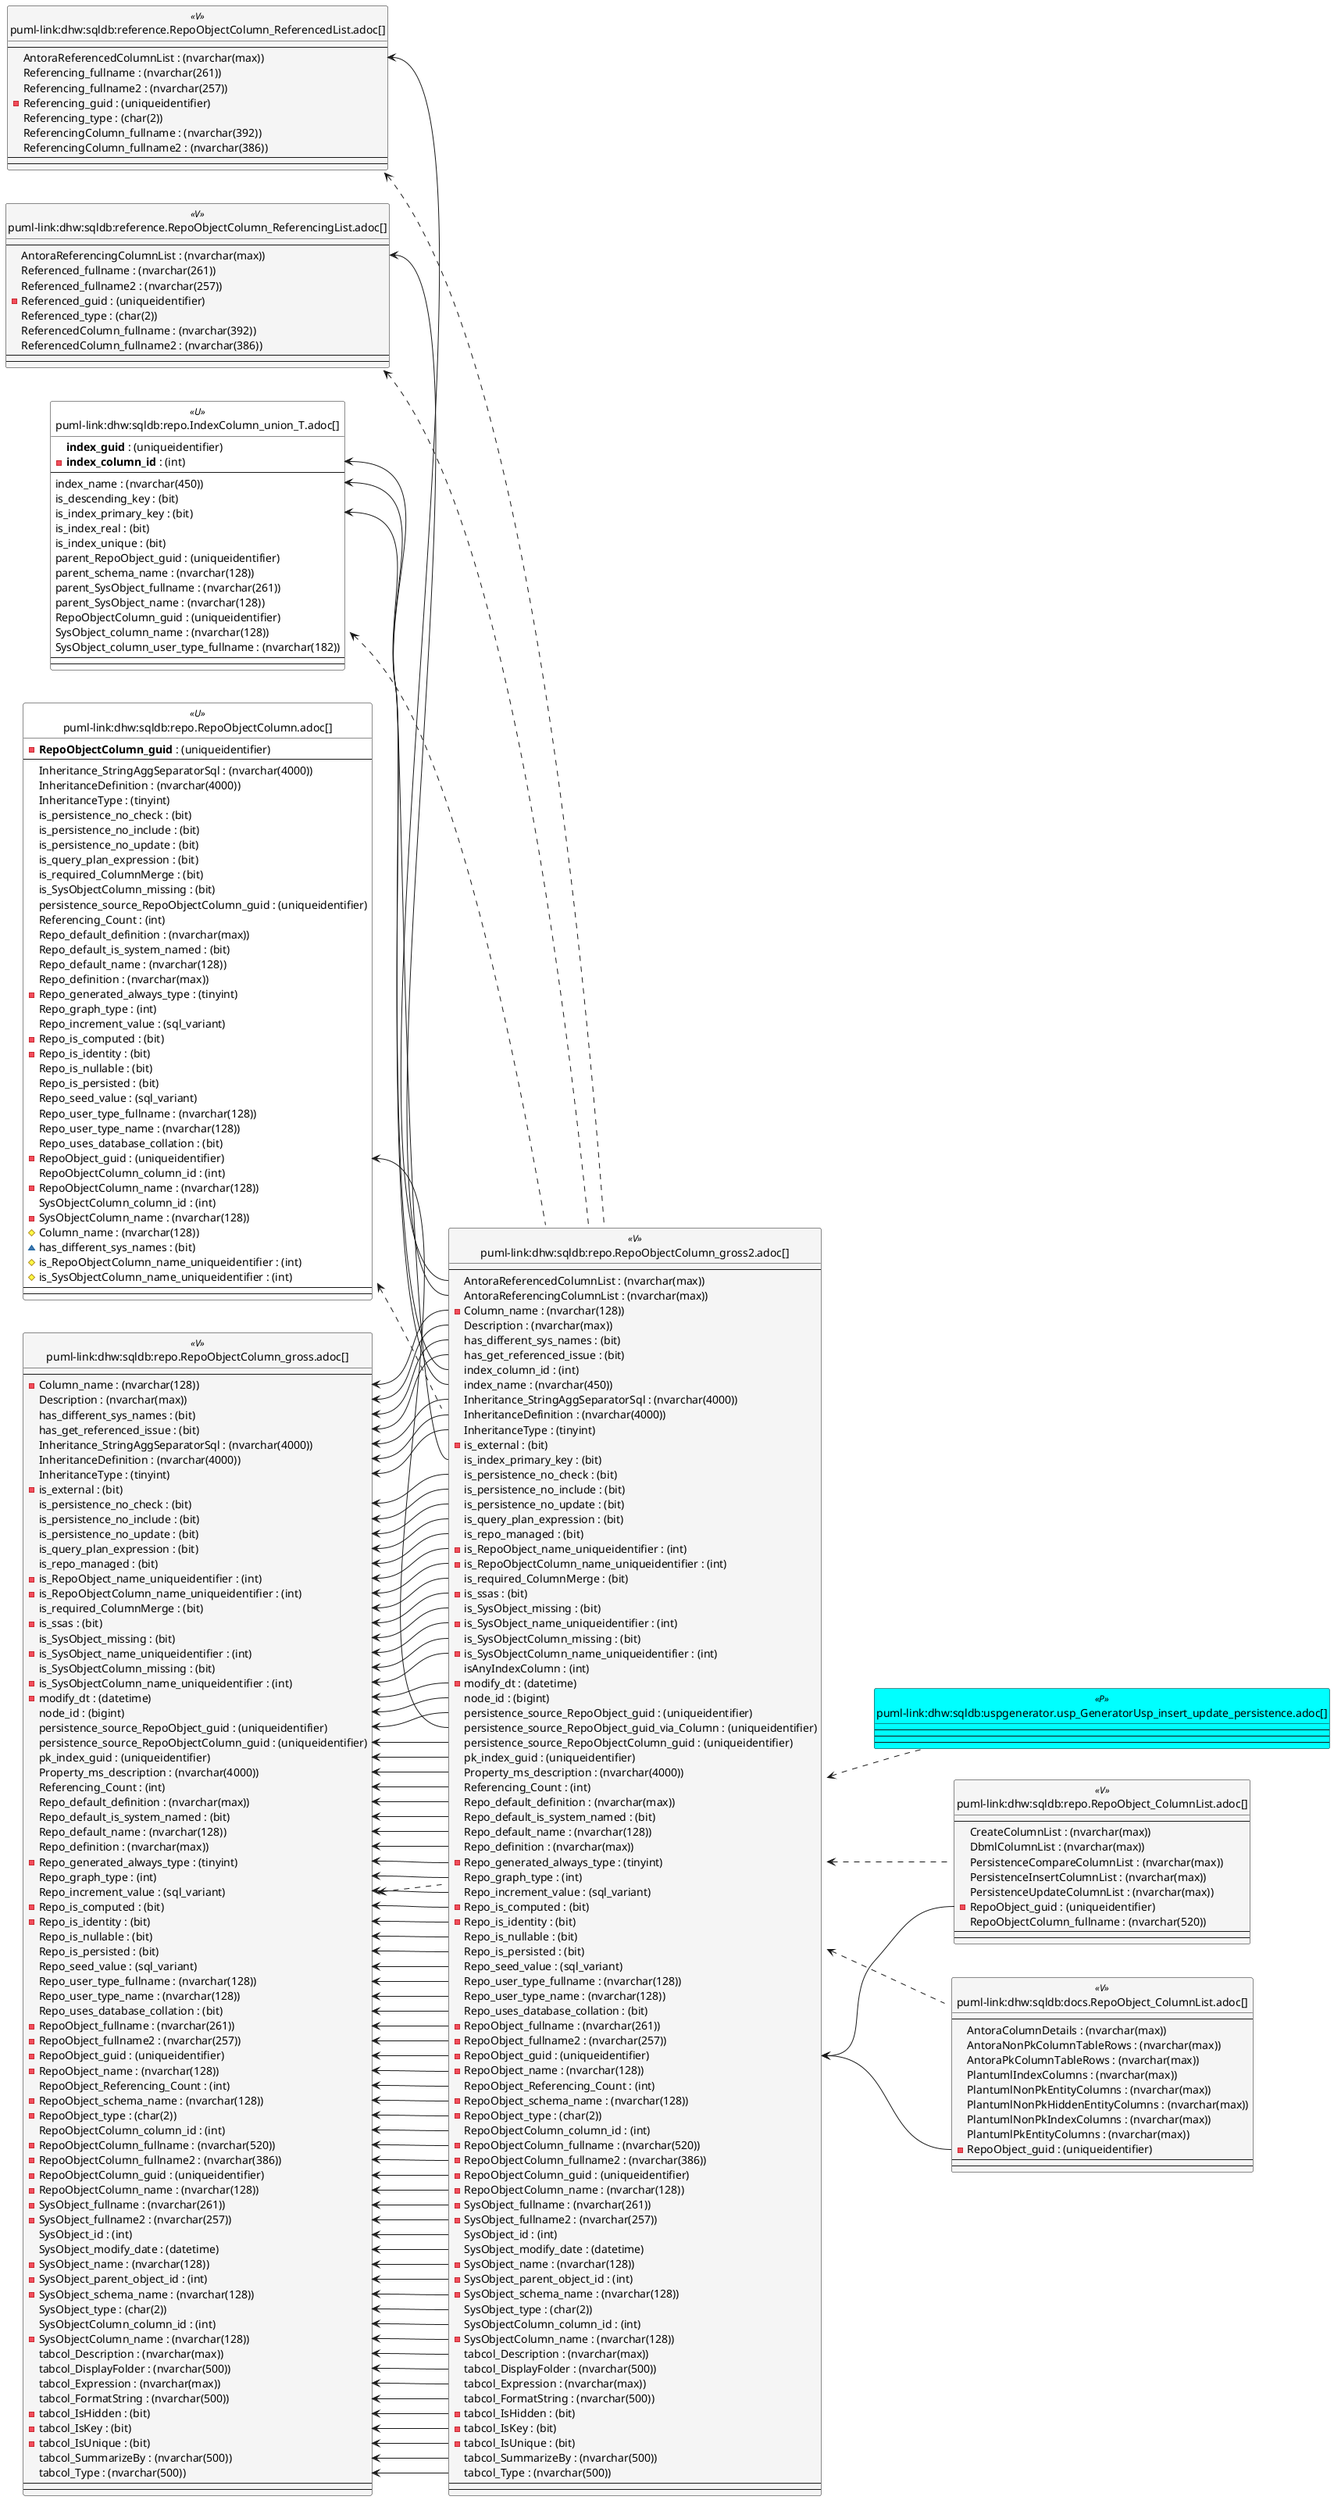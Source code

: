 @startuml
left to right direction
'top to bottom direction
hide circle
'avoide "." issues:
set namespaceSeparator none


skinparam class {
  BackgroundColor White
  BackgroundColor<<FN>> Yellow
  BackgroundColor<<FS>> Yellow
  BackgroundColor<<FT>> LightGray
  BackgroundColor<<IF>> Yellow
  BackgroundColor<<IS>> Yellow
  BackgroundColor<<P>> Aqua
  BackgroundColor<<PC>> Aqua
  BackgroundColor<<SN>> Yellow
  BackgroundColor<<SO>> SlateBlue
  BackgroundColor<<TF>> LightGray
  BackgroundColor<<TR>> Tomato
  BackgroundColor<<U>> White
  BackgroundColor<<V>> WhiteSmoke
  BackgroundColor<<X>> Aqua
  BackgroundColor<<external>> AliceBlue
}


entity "puml-link:dhw:sqldb:docs.RepoObject_ColumnList.adoc[]" as docs.RepoObject_ColumnList << V >> {
  --
  AntoraColumnDetails : (nvarchar(max))
  AntoraNonPkColumnTableRows : (nvarchar(max))
  AntoraPkColumnTableRows : (nvarchar(max))
  PlantumlIndexColumns : (nvarchar(max))
  PlantumlNonPkEntityColumns : (nvarchar(max))
  PlantumlNonPkHiddenEntityColumns : (nvarchar(max))
  PlantumlNonPkIndexColumns : (nvarchar(max))
  PlantumlPkEntityColumns : (nvarchar(max))
  - RepoObject_guid : (uniqueidentifier)
  --
  --
}

entity "puml-link:dhw:sqldb:reference.RepoObjectColumn_ReferencedList.adoc[]" as reference.RepoObjectColumn_ReferencedList << V >> {
  --
  AntoraReferencedColumnList : (nvarchar(max))
  Referencing_fullname : (nvarchar(261))
  Referencing_fullname2 : (nvarchar(257))
  - Referencing_guid : (uniqueidentifier)
  Referencing_type : (char(2))
  ReferencingColumn_fullname : (nvarchar(392))
  ReferencingColumn_fullname2 : (nvarchar(386))
  --
  --
}

entity "puml-link:dhw:sqldb:reference.RepoObjectColumn_ReferencingList.adoc[]" as reference.RepoObjectColumn_ReferencingList << V >> {
  --
  AntoraReferencingColumnList : (nvarchar(max))
  Referenced_fullname : (nvarchar(261))
  Referenced_fullname2 : (nvarchar(257))
  - Referenced_guid : (uniqueidentifier)
  Referenced_type : (char(2))
  ReferencedColumn_fullname : (nvarchar(392))
  ReferencedColumn_fullname2 : (nvarchar(386))
  --
  --
}

entity "puml-link:dhw:sqldb:repo.IndexColumn_union_T.adoc[]" as repo.IndexColumn_union_T << U >> {
  **index_guid** : (uniqueidentifier)
  - **index_column_id** : (int)
  --
  index_name : (nvarchar(450))
  is_descending_key : (bit)
  is_index_primary_key : (bit)
  is_index_real : (bit)
  is_index_unique : (bit)
  parent_RepoObject_guid : (uniqueidentifier)
  parent_schema_name : (nvarchar(128))
  parent_SysObject_fullname : (nvarchar(261))
  parent_SysObject_name : (nvarchar(128))
  RepoObjectColumn_guid : (uniqueidentifier)
  SysObject_column_name : (nvarchar(128))
  SysObject_column_user_type_fullname : (nvarchar(182))
  --
  --
}

entity "puml-link:dhw:sqldb:repo.RepoObject_ColumnList.adoc[]" as repo.RepoObject_ColumnList << V >> {
  --
  CreateColumnList : (nvarchar(max))
  DbmlColumnList : (nvarchar(max))
  PersistenceCompareColumnList : (nvarchar(max))
  PersistenceInsertColumnList : (nvarchar(max))
  PersistenceUpdateColumnList : (nvarchar(max))
  - RepoObject_guid : (uniqueidentifier)
  RepoObjectColumn_fullname : (nvarchar(520))
  --
  --
}

entity "puml-link:dhw:sqldb:repo.RepoObjectColumn.adoc[]" as repo.RepoObjectColumn << U >> {
  - **RepoObjectColumn_guid** : (uniqueidentifier)
  --
  Inheritance_StringAggSeparatorSql : (nvarchar(4000))
  InheritanceDefinition : (nvarchar(4000))
  InheritanceType : (tinyint)
  is_persistence_no_check : (bit)
  is_persistence_no_include : (bit)
  is_persistence_no_update : (bit)
  is_query_plan_expression : (bit)
  is_required_ColumnMerge : (bit)
  is_SysObjectColumn_missing : (bit)
  persistence_source_RepoObjectColumn_guid : (uniqueidentifier)
  Referencing_Count : (int)
  Repo_default_definition : (nvarchar(max))
  Repo_default_is_system_named : (bit)
  Repo_default_name : (nvarchar(128))
  Repo_definition : (nvarchar(max))
  - Repo_generated_always_type : (tinyint)
  Repo_graph_type : (int)
  Repo_increment_value : (sql_variant)
  - Repo_is_computed : (bit)
  - Repo_is_identity : (bit)
  Repo_is_nullable : (bit)
  Repo_is_persisted : (bit)
  Repo_seed_value : (sql_variant)
  Repo_user_type_fullname : (nvarchar(128))
  Repo_user_type_name : (nvarchar(128))
  Repo_uses_database_collation : (bit)
  - RepoObject_guid : (uniqueidentifier)
  RepoObjectColumn_column_id : (int)
  - RepoObjectColumn_name : (nvarchar(128))
  SysObjectColumn_column_id : (int)
  - SysObjectColumn_name : (nvarchar(128))
  # Column_name : (nvarchar(128))
  ~ has_different_sys_names : (bit)
  # is_RepoObjectColumn_name_uniqueidentifier : (int)
  # is_SysObjectColumn_name_uniqueidentifier : (int)
  --
  --
}

entity "puml-link:dhw:sqldb:repo.RepoObjectColumn_gross.adoc[]" as repo.RepoObjectColumn_gross << V >> {
  --
  - Column_name : (nvarchar(128))
  Description : (nvarchar(max))
  has_different_sys_names : (bit)
  has_get_referenced_issue : (bit)
  Inheritance_StringAggSeparatorSql : (nvarchar(4000))
  InheritanceDefinition : (nvarchar(4000))
  InheritanceType : (tinyint)
  - is_external : (bit)
  is_persistence_no_check : (bit)
  is_persistence_no_include : (bit)
  is_persistence_no_update : (bit)
  is_query_plan_expression : (bit)
  is_repo_managed : (bit)
  - is_RepoObject_name_uniqueidentifier : (int)
  - is_RepoObjectColumn_name_uniqueidentifier : (int)
  is_required_ColumnMerge : (bit)
  - is_ssas : (bit)
  is_SysObject_missing : (bit)
  - is_SysObject_name_uniqueidentifier : (int)
  is_SysObjectColumn_missing : (bit)
  - is_SysObjectColumn_name_uniqueidentifier : (int)
  - modify_dt : (datetime)
  node_id : (bigint)
  persistence_source_RepoObject_guid : (uniqueidentifier)
  persistence_source_RepoObjectColumn_guid : (uniqueidentifier)
  pk_index_guid : (uniqueidentifier)
  Property_ms_description : (nvarchar(4000))
  Referencing_Count : (int)
  Repo_default_definition : (nvarchar(max))
  Repo_default_is_system_named : (bit)
  Repo_default_name : (nvarchar(128))
  Repo_definition : (nvarchar(max))
  - Repo_generated_always_type : (tinyint)
  Repo_graph_type : (int)
  Repo_increment_value : (sql_variant)
  - Repo_is_computed : (bit)
  - Repo_is_identity : (bit)
  Repo_is_nullable : (bit)
  Repo_is_persisted : (bit)
  Repo_seed_value : (sql_variant)
  Repo_user_type_fullname : (nvarchar(128))
  Repo_user_type_name : (nvarchar(128))
  Repo_uses_database_collation : (bit)
  - RepoObject_fullname : (nvarchar(261))
  - RepoObject_fullname2 : (nvarchar(257))
  - RepoObject_guid : (uniqueidentifier)
  - RepoObject_name : (nvarchar(128))
  RepoObject_Referencing_Count : (int)
  - RepoObject_schema_name : (nvarchar(128))
  - RepoObject_type : (char(2))
  RepoObjectColumn_column_id : (int)
  - RepoObjectColumn_fullname : (nvarchar(520))
  - RepoObjectColumn_fullname2 : (nvarchar(386))
  - RepoObjectColumn_guid : (uniqueidentifier)
  - RepoObjectColumn_name : (nvarchar(128))
  - SysObject_fullname : (nvarchar(261))
  - SysObject_fullname2 : (nvarchar(257))
  SysObject_id : (int)
  SysObject_modify_date : (datetime)
  - SysObject_name : (nvarchar(128))
  - SysObject_parent_object_id : (int)
  - SysObject_schema_name : (nvarchar(128))
  SysObject_type : (char(2))
  SysObjectColumn_column_id : (int)
  - SysObjectColumn_name : (nvarchar(128))
  tabcol_Description : (nvarchar(max))
  tabcol_DisplayFolder : (nvarchar(500))
  tabcol_Expression : (nvarchar(max))
  tabcol_FormatString : (nvarchar(500))
  - tabcol_IsHidden : (bit)
  - tabcol_IsKey : (bit)
  - tabcol_IsUnique : (bit)
  tabcol_SummarizeBy : (nvarchar(500))
  tabcol_Type : (nvarchar(500))
  --
  --
}

entity "puml-link:dhw:sqldb:repo.RepoObjectColumn_gross2.adoc[]" as repo.RepoObjectColumn_gross2 << V >> {
  --
  AntoraReferencedColumnList : (nvarchar(max))
  AntoraReferencingColumnList : (nvarchar(max))
  - Column_name : (nvarchar(128))
  Description : (nvarchar(max))
  has_different_sys_names : (bit)
  has_get_referenced_issue : (bit)
  index_column_id : (int)
  index_name : (nvarchar(450))
  Inheritance_StringAggSeparatorSql : (nvarchar(4000))
  InheritanceDefinition : (nvarchar(4000))
  InheritanceType : (tinyint)
  - is_external : (bit)
  is_index_primary_key : (bit)
  is_persistence_no_check : (bit)
  is_persistence_no_include : (bit)
  is_persistence_no_update : (bit)
  is_query_plan_expression : (bit)
  is_repo_managed : (bit)
  - is_RepoObject_name_uniqueidentifier : (int)
  - is_RepoObjectColumn_name_uniqueidentifier : (int)
  is_required_ColumnMerge : (bit)
  - is_ssas : (bit)
  is_SysObject_missing : (bit)
  - is_SysObject_name_uniqueidentifier : (int)
  is_SysObjectColumn_missing : (bit)
  - is_SysObjectColumn_name_uniqueidentifier : (int)
  isAnyIndexColumn : (int)
  - modify_dt : (datetime)
  node_id : (bigint)
  persistence_source_RepoObject_guid : (uniqueidentifier)
  persistence_source_RepoObject_guid_via_Column : (uniqueidentifier)
  persistence_source_RepoObjectColumn_guid : (uniqueidentifier)
  pk_index_guid : (uniqueidentifier)
  Property_ms_description : (nvarchar(4000))
  Referencing_Count : (int)
  Repo_default_definition : (nvarchar(max))
  Repo_default_is_system_named : (bit)
  Repo_default_name : (nvarchar(128))
  Repo_definition : (nvarchar(max))
  - Repo_generated_always_type : (tinyint)
  Repo_graph_type : (int)
  Repo_increment_value : (sql_variant)
  - Repo_is_computed : (bit)
  - Repo_is_identity : (bit)
  Repo_is_nullable : (bit)
  Repo_is_persisted : (bit)
  Repo_seed_value : (sql_variant)
  Repo_user_type_fullname : (nvarchar(128))
  Repo_user_type_name : (nvarchar(128))
  Repo_uses_database_collation : (bit)
  - RepoObject_fullname : (nvarchar(261))
  - RepoObject_fullname2 : (nvarchar(257))
  - RepoObject_guid : (uniqueidentifier)
  - RepoObject_name : (nvarchar(128))
  RepoObject_Referencing_Count : (int)
  - RepoObject_schema_name : (nvarchar(128))
  - RepoObject_type : (char(2))
  RepoObjectColumn_column_id : (int)
  - RepoObjectColumn_fullname : (nvarchar(520))
  - RepoObjectColumn_fullname2 : (nvarchar(386))
  - RepoObjectColumn_guid : (uniqueidentifier)
  - RepoObjectColumn_name : (nvarchar(128))
  - SysObject_fullname : (nvarchar(261))
  - SysObject_fullname2 : (nvarchar(257))
  SysObject_id : (int)
  SysObject_modify_date : (datetime)
  - SysObject_name : (nvarchar(128))
  - SysObject_parent_object_id : (int)
  - SysObject_schema_name : (nvarchar(128))
  SysObject_type : (char(2))
  SysObjectColumn_column_id : (int)
  - SysObjectColumn_name : (nvarchar(128))
  tabcol_Description : (nvarchar(max))
  tabcol_DisplayFolder : (nvarchar(500))
  tabcol_Expression : (nvarchar(max))
  tabcol_FormatString : (nvarchar(500))
  - tabcol_IsHidden : (bit)
  - tabcol_IsKey : (bit)
  - tabcol_IsUnique : (bit)
  tabcol_SummarizeBy : (nvarchar(500))
  tabcol_Type : (nvarchar(500))
  --
  --
}

entity "puml-link:dhw:sqldb:uspgenerator.usp_GeneratorUsp_insert_update_persistence.adoc[]" as uspgenerator.usp_GeneratorUsp_insert_update_persistence << P >> {
  --
  --
  --
}

reference.RepoObjectColumn_ReferencedList <.. repo.RepoObjectColumn_gross2
reference.RepoObjectColumn_ReferencingList <.. repo.RepoObjectColumn_gross2
repo.IndexColumn_union_T <.. repo.RepoObjectColumn_gross2
repo.RepoObjectColumn <.. repo.RepoObjectColumn_gross2
repo.RepoObjectColumn_gross <.. repo.RepoObjectColumn_gross2
repo.RepoObjectColumn_gross2 <.. docs.RepoObject_ColumnList
repo.RepoObjectColumn_gross2 <.. uspgenerator.usp_GeneratorUsp_insert_update_persistence
repo.RepoObjectColumn_gross2 <.. repo.RepoObject_ColumnList
"reference.RepoObjectColumn_ReferencedList::AntoraReferencedColumnList" <-- "repo.RepoObjectColumn_gross2::AntoraReferencedColumnList"
"reference.RepoObjectColumn_ReferencingList::AntoraReferencingColumnList" <-- "repo.RepoObjectColumn_gross2::AntoraReferencingColumnList"
"repo.IndexColumn_union_T::index_column_id" <-- "repo.RepoObjectColumn_gross2::index_column_id"
"repo.IndexColumn_union_T::index_name" <-- "repo.RepoObjectColumn_gross2::index_name"
"repo.IndexColumn_union_T::is_index_primary_key" <-- "repo.RepoObjectColumn_gross2::is_index_primary_key"
"repo.RepoObjectColumn::RepoObject_guid" <-- "repo.RepoObjectColumn_gross2::persistence_source_RepoObject_guid_via_Column"
"repo.RepoObjectColumn_gross::Column_name" <-- "repo.RepoObjectColumn_gross2::Column_name"
"repo.RepoObjectColumn_gross::Description" <-- "repo.RepoObjectColumn_gross2::Description"
"repo.RepoObjectColumn_gross::has_different_sys_names" <-- "repo.RepoObjectColumn_gross2::has_different_sys_names"
"repo.RepoObjectColumn_gross::has_get_referenced_issue" <-- "repo.RepoObjectColumn_gross2::has_get_referenced_issue"
"repo.RepoObjectColumn_gross::Inheritance_StringAggSeparatorSql" <-- "repo.RepoObjectColumn_gross2::Inheritance_StringAggSeparatorSql"
"repo.RepoObjectColumn_gross::InheritanceDefinition" <-- "repo.RepoObjectColumn_gross2::InheritanceDefinition"
"repo.RepoObjectColumn_gross::InheritanceType" <-- "repo.RepoObjectColumn_gross2::InheritanceType"
"repo.RepoObjectColumn_gross::is_persistence_no_check" <-- "repo.RepoObjectColumn_gross2::is_persistence_no_check"
"repo.RepoObjectColumn_gross::is_persistence_no_include" <-- "repo.RepoObjectColumn_gross2::is_persistence_no_include"
"repo.RepoObjectColumn_gross::is_persistence_no_update" <-- "repo.RepoObjectColumn_gross2::is_persistence_no_update"
"repo.RepoObjectColumn_gross::is_query_plan_expression" <-- "repo.RepoObjectColumn_gross2::is_query_plan_expression"
"repo.RepoObjectColumn_gross::is_repo_managed" <-- "repo.RepoObjectColumn_gross2::is_repo_managed"
"repo.RepoObjectColumn_gross::is_RepoObject_name_uniqueidentifier" <-- "repo.RepoObjectColumn_gross2::is_RepoObject_name_uniqueidentifier"
"repo.RepoObjectColumn_gross::is_RepoObjectColumn_name_uniqueidentifier" <-- "repo.RepoObjectColumn_gross2::is_RepoObjectColumn_name_uniqueidentifier"
"repo.RepoObjectColumn_gross::is_required_ColumnMerge" <-- "repo.RepoObjectColumn_gross2::is_required_ColumnMerge"
"repo.RepoObjectColumn_gross::is_ssas" <-- "repo.RepoObjectColumn_gross2::is_ssas"
"repo.RepoObjectColumn_gross::is_SysObject_missing" <-- "repo.RepoObjectColumn_gross2::is_SysObject_missing"
"repo.RepoObjectColumn_gross::is_SysObject_name_uniqueidentifier" <-- "repo.RepoObjectColumn_gross2::is_SysObject_name_uniqueidentifier"
"repo.RepoObjectColumn_gross::is_SysObjectColumn_missing" <-- "repo.RepoObjectColumn_gross2::is_SysObjectColumn_missing"
"repo.RepoObjectColumn_gross::is_SysObjectColumn_name_uniqueidentifier" <-- "repo.RepoObjectColumn_gross2::is_SysObjectColumn_name_uniqueidentifier"
"repo.RepoObjectColumn_gross::modify_dt" <-- "repo.RepoObjectColumn_gross2::modify_dt"
"repo.RepoObjectColumn_gross::node_id" <-- "repo.RepoObjectColumn_gross2::node_id"
"repo.RepoObjectColumn_gross::persistence_source_RepoObject_guid" <-- "repo.RepoObjectColumn_gross2::persistence_source_RepoObject_guid"
"repo.RepoObjectColumn_gross::persistence_source_RepoObjectColumn_guid" <-- "repo.RepoObjectColumn_gross2::persistence_source_RepoObjectColumn_guid"
"repo.RepoObjectColumn_gross::pk_index_guid" <-- "repo.RepoObjectColumn_gross2::pk_index_guid"
"repo.RepoObjectColumn_gross::Property_ms_description" <-- "repo.RepoObjectColumn_gross2::Property_ms_description"
"repo.RepoObjectColumn_gross::Referencing_Count" <-- "repo.RepoObjectColumn_gross2::Referencing_Count"
"repo.RepoObjectColumn_gross::Repo_default_definition" <-- "repo.RepoObjectColumn_gross2::Repo_default_definition"
"repo.RepoObjectColumn_gross::Repo_default_is_system_named" <-- "repo.RepoObjectColumn_gross2::Repo_default_is_system_named"
"repo.RepoObjectColumn_gross::Repo_default_name" <-- "repo.RepoObjectColumn_gross2::Repo_default_name"
"repo.RepoObjectColumn_gross::Repo_definition" <-- "repo.RepoObjectColumn_gross2::Repo_definition"
"repo.RepoObjectColumn_gross::Repo_generated_always_type" <-- "repo.RepoObjectColumn_gross2::Repo_generated_always_type"
"repo.RepoObjectColumn_gross::Repo_graph_type" <-- "repo.RepoObjectColumn_gross2::Repo_graph_type"
"repo.RepoObjectColumn_gross::Repo_increment_value" <-- "repo.RepoObjectColumn_gross2::Repo_increment_value"
"repo.RepoObjectColumn_gross::Repo_is_computed" <-- "repo.RepoObjectColumn_gross2::Repo_is_computed"
"repo.RepoObjectColumn_gross::Repo_is_identity" <-- "repo.RepoObjectColumn_gross2::Repo_is_identity"
"repo.RepoObjectColumn_gross::Repo_is_nullable" <-- "repo.RepoObjectColumn_gross2::Repo_is_nullable"
"repo.RepoObjectColumn_gross::Repo_is_persisted" <-- "repo.RepoObjectColumn_gross2::Repo_is_persisted"
"repo.RepoObjectColumn_gross::Repo_seed_value" <-- "repo.RepoObjectColumn_gross2::Repo_seed_value"
"repo.RepoObjectColumn_gross::Repo_user_type_fullname" <-- "repo.RepoObjectColumn_gross2::Repo_user_type_fullname"
"repo.RepoObjectColumn_gross::Repo_user_type_name" <-- "repo.RepoObjectColumn_gross2::Repo_user_type_name"
"repo.RepoObjectColumn_gross::Repo_uses_database_collation" <-- "repo.RepoObjectColumn_gross2::Repo_uses_database_collation"
"repo.RepoObjectColumn_gross::RepoObject_fullname" <-- "repo.RepoObjectColumn_gross2::RepoObject_fullname"
"repo.RepoObjectColumn_gross::RepoObject_fullname2" <-- "repo.RepoObjectColumn_gross2::RepoObject_fullname2"
"repo.RepoObjectColumn_gross::RepoObject_guid" <-- "repo.RepoObjectColumn_gross2::RepoObject_guid"
"repo.RepoObjectColumn_gross::RepoObject_name" <-- "repo.RepoObjectColumn_gross2::RepoObject_name"
"repo.RepoObjectColumn_gross::RepoObject_Referencing_Count" <-- "repo.RepoObjectColumn_gross2::RepoObject_Referencing_Count"
"repo.RepoObjectColumn_gross::RepoObject_schema_name" <-- "repo.RepoObjectColumn_gross2::RepoObject_schema_name"
"repo.RepoObjectColumn_gross::RepoObject_type" <-- "repo.RepoObjectColumn_gross2::RepoObject_type"
"repo.RepoObjectColumn_gross::RepoObjectColumn_column_id" <-- "repo.RepoObjectColumn_gross2::RepoObjectColumn_column_id"
"repo.RepoObjectColumn_gross::RepoObjectColumn_fullname" <-- "repo.RepoObjectColumn_gross2::RepoObjectColumn_fullname"
"repo.RepoObjectColumn_gross::RepoObjectColumn_fullname2" <-- "repo.RepoObjectColumn_gross2::RepoObjectColumn_fullname2"
"repo.RepoObjectColumn_gross::RepoObjectColumn_guid" <-- "repo.RepoObjectColumn_gross2::RepoObjectColumn_guid"
"repo.RepoObjectColumn_gross::RepoObjectColumn_name" <-- "repo.RepoObjectColumn_gross2::RepoObjectColumn_name"
"repo.RepoObjectColumn_gross::SysObject_fullname" <-- "repo.RepoObjectColumn_gross2::SysObject_fullname"
"repo.RepoObjectColumn_gross::SysObject_fullname2" <-- "repo.RepoObjectColumn_gross2::SysObject_fullname2"
"repo.RepoObjectColumn_gross::SysObject_id" <-- "repo.RepoObjectColumn_gross2::SysObject_id"
"repo.RepoObjectColumn_gross::SysObject_modify_date" <-- "repo.RepoObjectColumn_gross2::SysObject_modify_date"
"repo.RepoObjectColumn_gross::SysObject_name" <-- "repo.RepoObjectColumn_gross2::SysObject_name"
"repo.RepoObjectColumn_gross::SysObject_parent_object_id" <-- "repo.RepoObjectColumn_gross2::SysObject_parent_object_id"
"repo.RepoObjectColumn_gross::SysObject_schema_name" <-- "repo.RepoObjectColumn_gross2::SysObject_schema_name"
"repo.RepoObjectColumn_gross::SysObject_type" <-- "repo.RepoObjectColumn_gross2::SysObject_type"
"repo.RepoObjectColumn_gross::SysObjectColumn_column_id" <-- "repo.RepoObjectColumn_gross2::SysObjectColumn_column_id"
"repo.RepoObjectColumn_gross::SysObjectColumn_name" <-- "repo.RepoObjectColumn_gross2::SysObjectColumn_name"
"repo.RepoObjectColumn_gross::tabcol_Description" <-- "repo.RepoObjectColumn_gross2::tabcol_Description"
"repo.RepoObjectColumn_gross::tabcol_DisplayFolder" <-- "repo.RepoObjectColumn_gross2::tabcol_DisplayFolder"
"repo.RepoObjectColumn_gross::tabcol_Expression" <-- "repo.RepoObjectColumn_gross2::tabcol_Expression"
"repo.RepoObjectColumn_gross::tabcol_FormatString" <-- "repo.RepoObjectColumn_gross2::tabcol_FormatString"
"repo.RepoObjectColumn_gross::tabcol_IsHidden" <-- "repo.RepoObjectColumn_gross2::tabcol_IsHidden"
"repo.RepoObjectColumn_gross::tabcol_IsKey" <-- "repo.RepoObjectColumn_gross2::tabcol_IsKey"
"repo.RepoObjectColumn_gross::tabcol_IsUnique" <-- "repo.RepoObjectColumn_gross2::tabcol_IsUnique"
"repo.RepoObjectColumn_gross::tabcol_SummarizeBy" <-- "repo.RepoObjectColumn_gross2::tabcol_SummarizeBy"
"repo.RepoObjectColumn_gross::tabcol_Type" <-- "repo.RepoObjectColumn_gross2::tabcol_Type"
"repo.RepoObjectColumn_gross2::RepoObject_guid" <-- "repo.RepoObject_ColumnList::RepoObject_guid"
"repo.RepoObjectColumn_gross2::RepoObject_guid" <-- "docs.RepoObject_ColumnList::RepoObject_guid"
@enduml


